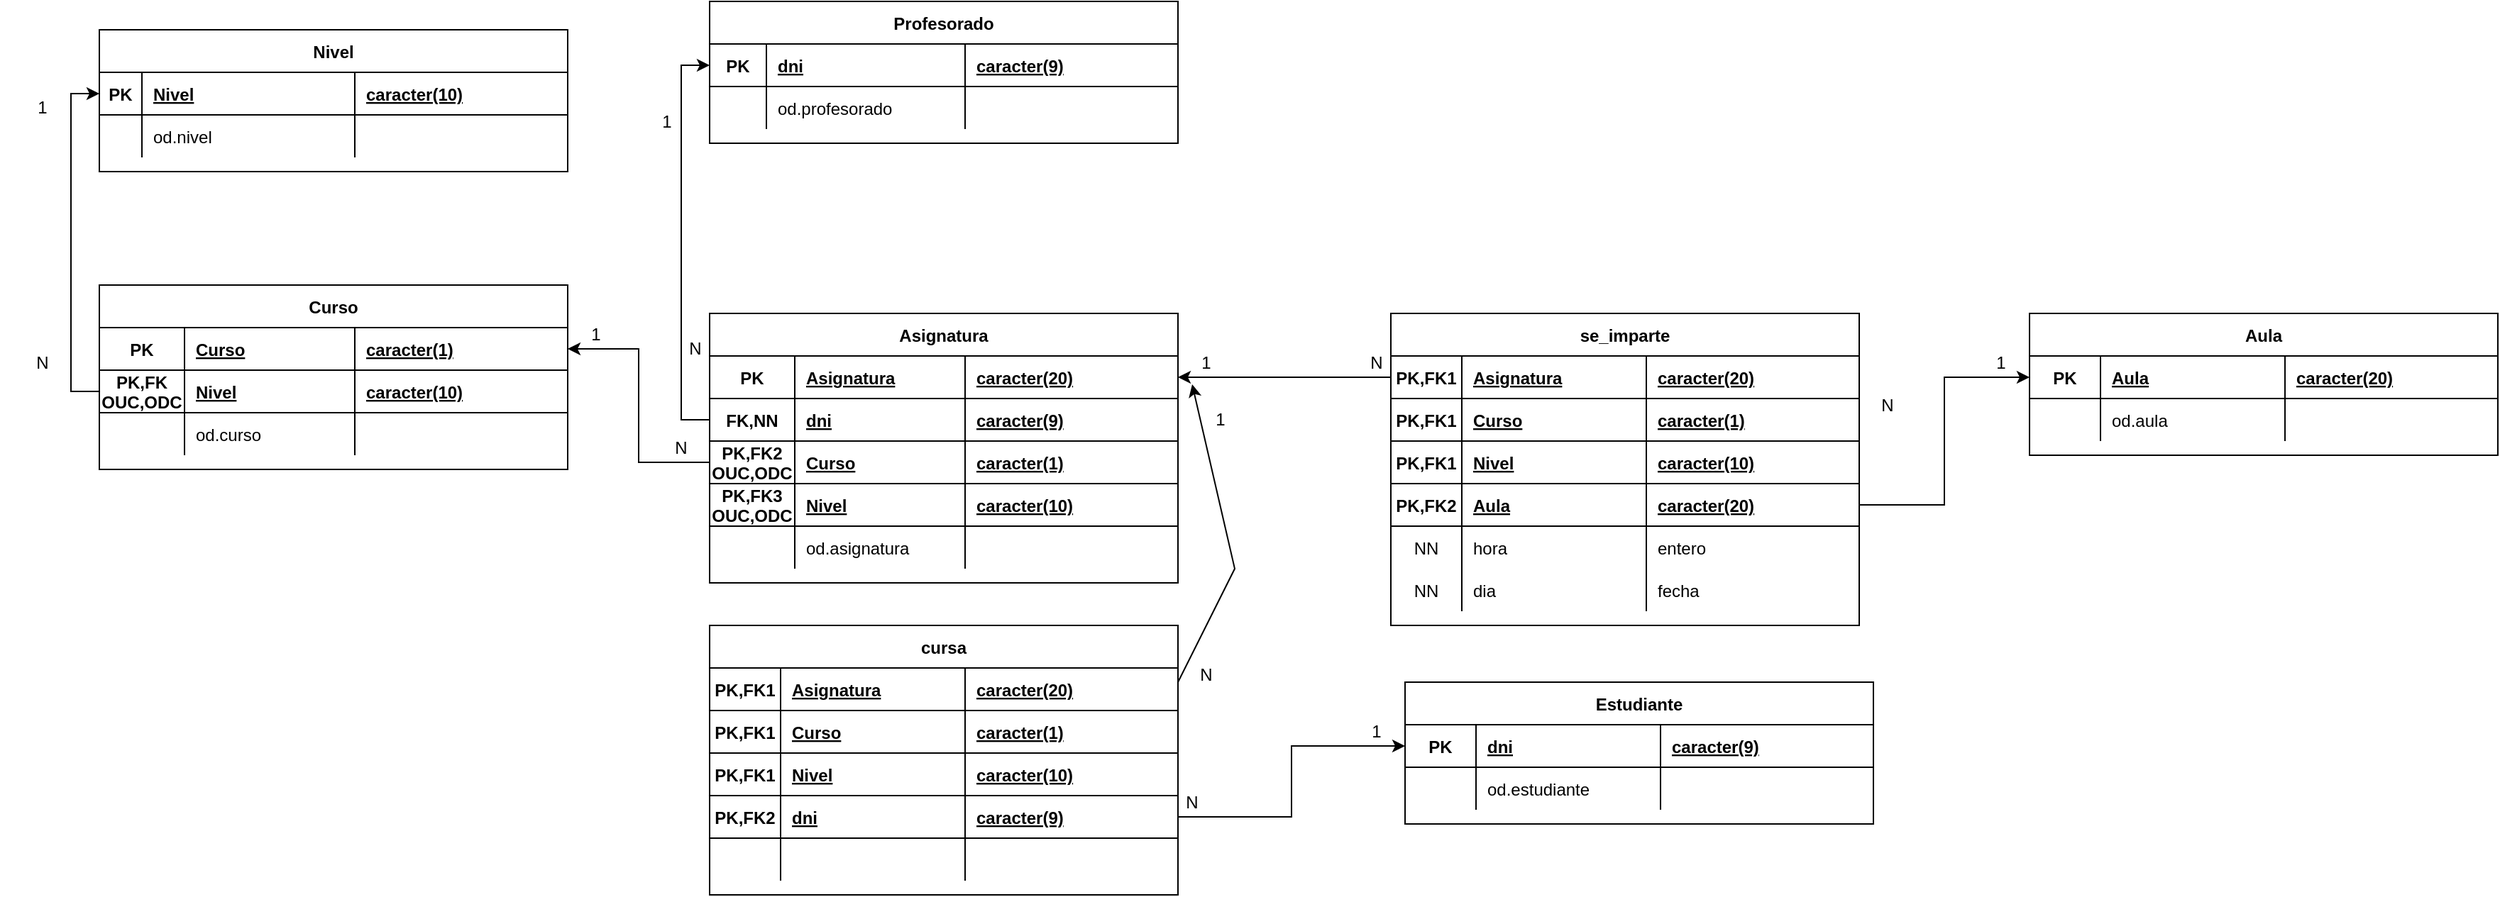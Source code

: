 <mxfile version="15.4.0" type="device"><diagram id="MmrPrkaS1bL-1Wq7Mvig" name="Página-1"><mxGraphModel dx="1008" dy="482" grid="1" gridSize="10" guides="1" tooltips="1" connect="1" arrows="1" fold="1" page="1" pageScale="1" pageWidth="2336" pageHeight="1654" math="0" shadow="0"><root><mxCell id="0"/><mxCell id="1" parent="0"/><mxCell id="X9KMOjrBULToIYRwltgV-1" value="Curso" style="shape=table;startSize=30;container=1;collapsible=1;childLayout=tableLayout;fixedRows=1;rowLines=0;fontStyle=1;align=center;resizeLast=1;" parent="1" vertex="1"><mxGeometry x="220" y="240" width="330" height="130" as="geometry"/></mxCell><mxCell id="X9KMOjrBULToIYRwltgV-2" value="" style="shape=partialRectangle;collapsible=0;dropTarget=0;pointerEvents=0;fillColor=none;top=0;left=0;bottom=1;right=0;points=[[0,0.5],[1,0.5]];portConstraint=eastwest;" parent="X9KMOjrBULToIYRwltgV-1" vertex="1"><mxGeometry y="30" width="330" height="30" as="geometry"/></mxCell><mxCell id="X9KMOjrBULToIYRwltgV-3" value="PK" style="shape=partialRectangle;connectable=0;fillColor=none;top=0;left=0;bottom=0;right=0;fontStyle=1;overflow=hidden;" parent="X9KMOjrBULToIYRwltgV-2" vertex="1"><mxGeometry width="60" height="30" as="geometry"><mxRectangle width="60" height="30" as="alternateBounds"/></mxGeometry></mxCell><mxCell id="X9KMOjrBULToIYRwltgV-4" value="Curso" style="shape=partialRectangle;connectable=0;fillColor=none;top=0;left=0;bottom=0;right=0;align=left;spacingLeft=6;fontStyle=5;overflow=hidden;" parent="X9KMOjrBULToIYRwltgV-2" vertex="1"><mxGeometry x="60" width="120" height="30" as="geometry"><mxRectangle width="120" height="30" as="alternateBounds"/></mxGeometry></mxCell><mxCell id="X9KMOjrBULToIYRwltgV-14" value="caracter(1)" style="shape=partialRectangle;connectable=0;fillColor=none;top=0;left=0;bottom=0;right=0;align=left;spacingLeft=6;fontStyle=5;overflow=hidden;" parent="X9KMOjrBULToIYRwltgV-2" vertex="1"><mxGeometry x="180" width="150" height="30" as="geometry"><mxRectangle width="150" height="30" as="alternateBounds"/></mxGeometry></mxCell><mxCell id="X9KMOjrBULToIYRwltgV-35" value="" style="shape=partialRectangle;collapsible=0;dropTarget=0;pointerEvents=0;fillColor=none;top=0;left=0;bottom=1;right=0;points=[[0,0.5],[1,0.5]];portConstraint=eastwest;" parent="X9KMOjrBULToIYRwltgV-1" vertex="1"><mxGeometry y="60" width="330" height="30" as="geometry"/></mxCell><mxCell id="X9KMOjrBULToIYRwltgV-36" value="PK,FK&#10;OUC,ODC" style="shape=partialRectangle;connectable=0;fillColor=none;top=0;left=0;bottom=0;right=0;fontStyle=1;overflow=hidden;" parent="X9KMOjrBULToIYRwltgV-35" vertex="1"><mxGeometry width="60" height="30" as="geometry"><mxRectangle width="60" height="30" as="alternateBounds"/></mxGeometry></mxCell><mxCell id="X9KMOjrBULToIYRwltgV-37" value="Nivel" style="shape=partialRectangle;connectable=0;fillColor=none;top=0;left=0;bottom=0;right=0;align=left;spacingLeft=6;fontStyle=5;overflow=hidden;" parent="X9KMOjrBULToIYRwltgV-35" vertex="1"><mxGeometry x="60" width="120" height="30" as="geometry"><mxRectangle width="120" height="30" as="alternateBounds"/></mxGeometry></mxCell><mxCell id="X9KMOjrBULToIYRwltgV-38" value="caracter(10)" style="shape=partialRectangle;connectable=0;fillColor=none;top=0;left=0;bottom=0;right=0;align=left;spacingLeft=6;fontStyle=5;overflow=hidden;" parent="X9KMOjrBULToIYRwltgV-35" vertex="1"><mxGeometry x="180" width="150" height="30" as="geometry"><mxRectangle width="150" height="30" as="alternateBounds"/></mxGeometry></mxCell><mxCell id="X9KMOjrBULToIYRwltgV-5" value="" style="shape=partialRectangle;collapsible=0;dropTarget=0;pointerEvents=0;fillColor=none;top=0;left=0;bottom=0;right=0;points=[[0,0.5],[1,0.5]];portConstraint=eastwest;" parent="X9KMOjrBULToIYRwltgV-1" vertex="1"><mxGeometry y="90" width="330" height="30" as="geometry"/></mxCell><mxCell id="X9KMOjrBULToIYRwltgV-6" value="" style="shape=partialRectangle;connectable=0;fillColor=none;top=0;left=0;bottom=0;right=0;editable=1;overflow=hidden;" parent="X9KMOjrBULToIYRwltgV-5" vertex="1"><mxGeometry width="60" height="30" as="geometry"><mxRectangle width="60" height="30" as="alternateBounds"/></mxGeometry></mxCell><mxCell id="X9KMOjrBULToIYRwltgV-7" value="od.curso" style="shape=partialRectangle;connectable=0;fillColor=none;top=0;left=0;bottom=0;right=0;align=left;spacingLeft=6;overflow=hidden;" parent="X9KMOjrBULToIYRwltgV-5" vertex="1"><mxGeometry x="60" width="120" height="30" as="geometry"><mxRectangle width="120" height="30" as="alternateBounds"/></mxGeometry></mxCell><mxCell id="X9KMOjrBULToIYRwltgV-15" style="shape=partialRectangle;connectable=0;fillColor=none;top=0;left=0;bottom=0;right=0;align=left;spacingLeft=6;overflow=hidden;" parent="X9KMOjrBULToIYRwltgV-5" vertex="1"><mxGeometry x="180" width="150" height="30" as="geometry"><mxRectangle width="150" height="30" as="alternateBounds"/></mxGeometry></mxCell><mxCell id="X9KMOjrBULToIYRwltgV-18" value="Nivel" style="shape=table;startSize=30;container=1;collapsible=1;childLayout=tableLayout;fixedRows=1;rowLines=0;fontStyle=1;align=center;resizeLast=1;" parent="1" vertex="1"><mxGeometry x="220" y="60" width="330" height="100" as="geometry"/></mxCell><mxCell id="X9KMOjrBULToIYRwltgV-19" value="" style="shape=partialRectangle;collapsible=0;dropTarget=0;pointerEvents=0;fillColor=none;top=0;left=0;bottom=1;right=0;points=[[0,0.5],[1,0.5]];portConstraint=eastwest;" parent="X9KMOjrBULToIYRwltgV-18" vertex="1"><mxGeometry y="30" width="330" height="30" as="geometry"/></mxCell><mxCell id="X9KMOjrBULToIYRwltgV-20" value="PK" style="shape=partialRectangle;connectable=0;fillColor=none;top=0;left=0;bottom=0;right=0;fontStyle=1;overflow=hidden;" parent="X9KMOjrBULToIYRwltgV-19" vertex="1"><mxGeometry width="30" height="30" as="geometry"><mxRectangle width="30" height="30" as="alternateBounds"/></mxGeometry></mxCell><mxCell id="X9KMOjrBULToIYRwltgV-21" value="Nivel" style="shape=partialRectangle;connectable=0;fillColor=none;top=0;left=0;bottom=0;right=0;align=left;spacingLeft=6;fontStyle=5;overflow=hidden;" parent="X9KMOjrBULToIYRwltgV-19" vertex="1"><mxGeometry x="30" width="150" height="30" as="geometry"><mxRectangle width="150" height="30" as="alternateBounds"/></mxGeometry></mxCell><mxCell id="X9KMOjrBULToIYRwltgV-22" value="caracter(10)" style="shape=partialRectangle;connectable=0;fillColor=none;top=0;left=0;bottom=0;right=0;align=left;spacingLeft=6;fontStyle=5;overflow=hidden;" parent="X9KMOjrBULToIYRwltgV-19" vertex="1"><mxGeometry x="180" width="150" height="30" as="geometry"><mxRectangle width="150" height="30" as="alternateBounds"/></mxGeometry></mxCell><mxCell id="X9KMOjrBULToIYRwltgV-23" value="" style="shape=partialRectangle;collapsible=0;dropTarget=0;pointerEvents=0;fillColor=none;top=0;left=0;bottom=0;right=0;points=[[0,0.5],[1,0.5]];portConstraint=eastwest;" parent="X9KMOjrBULToIYRwltgV-18" vertex="1"><mxGeometry y="60" width="330" height="30" as="geometry"/></mxCell><mxCell id="X9KMOjrBULToIYRwltgV-24" value="" style="shape=partialRectangle;connectable=0;fillColor=none;top=0;left=0;bottom=0;right=0;editable=1;overflow=hidden;" parent="X9KMOjrBULToIYRwltgV-23" vertex="1"><mxGeometry width="30" height="30" as="geometry"><mxRectangle width="30" height="30" as="alternateBounds"/></mxGeometry></mxCell><mxCell id="X9KMOjrBULToIYRwltgV-25" value="od.nivel" style="shape=partialRectangle;connectable=0;fillColor=none;top=0;left=0;bottom=0;right=0;align=left;spacingLeft=6;overflow=hidden;" parent="X9KMOjrBULToIYRwltgV-23" vertex="1"><mxGeometry x="30" width="150" height="30" as="geometry"><mxRectangle width="150" height="30" as="alternateBounds"/></mxGeometry></mxCell><mxCell id="X9KMOjrBULToIYRwltgV-26" style="shape=partialRectangle;connectable=0;fillColor=none;top=0;left=0;bottom=0;right=0;align=left;spacingLeft=6;overflow=hidden;" parent="X9KMOjrBULToIYRwltgV-23" vertex="1"><mxGeometry x="180" width="150" height="30" as="geometry"><mxRectangle width="150" height="30" as="alternateBounds"/></mxGeometry></mxCell><mxCell id="X9KMOjrBULToIYRwltgV-39" style="edgeStyle=orthogonalEdgeStyle;rounded=0;orthogonalLoop=1;jettySize=auto;html=1;exitX=0;exitY=0.5;exitDx=0;exitDy=0;entryX=0;entryY=0.5;entryDx=0;entryDy=0;" parent="1" source="X9KMOjrBULToIYRwltgV-35" target="X9KMOjrBULToIYRwltgV-19" edge="1"><mxGeometry relative="1" as="geometry"/></mxCell><mxCell id="X9KMOjrBULToIYRwltgV-40" value="Asignatura" style="shape=table;startSize=30;container=1;collapsible=1;childLayout=tableLayout;fixedRows=1;rowLines=0;fontStyle=1;align=center;resizeLast=1;" parent="1" vertex="1"><mxGeometry x="650" y="260" width="330" height="190" as="geometry"/></mxCell><mxCell id="X9KMOjrBULToIYRwltgV-53" value="" style="shape=partialRectangle;collapsible=0;dropTarget=0;pointerEvents=0;fillColor=none;top=0;left=0;bottom=1;right=0;points=[[0,0.5],[1,0.5]];portConstraint=eastwest;" parent="X9KMOjrBULToIYRwltgV-40" vertex="1"><mxGeometry y="30" width="330" height="30" as="geometry"/></mxCell><mxCell id="X9KMOjrBULToIYRwltgV-54" value="PK" style="shape=partialRectangle;connectable=0;fillColor=none;top=0;left=0;bottom=0;right=0;fontStyle=1;overflow=hidden;" parent="X9KMOjrBULToIYRwltgV-53" vertex="1"><mxGeometry width="60" height="30" as="geometry"><mxRectangle width="60" height="30" as="alternateBounds"/></mxGeometry></mxCell><mxCell id="X9KMOjrBULToIYRwltgV-55" value="Asignatura" style="shape=partialRectangle;connectable=0;fillColor=none;top=0;left=0;bottom=0;right=0;align=left;spacingLeft=6;fontStyle=5;overflow=hidden;" parent="X9KMOjrBULToIYRwltgV-53" vertex="1"><mxGeometry x="60" width="120" height="30" as="geometry"><mxRectangle width="120" height="30" as="alternateBounds"/></mxGeometry></mxCell><mxCell id="X9KMOjrBULToIYRwltgV-56" value="caracter(20)" style="shape=partialRectangle;connectable=0;fillColor=none;top=0;left=0;bottom=0;right=0;align=left;spacingLeft=6;fontStyle=5;overflow=hidden;" parent="X9KMOjrBULToIYRwltgV-53" vertex="1"><mxGeometry x="180" width="150" height="30" as="geometry"><mxRectangle width="150" height="30" as="alternateBounds"/></mxGeometry></mxCell><mxCell id="LCF_UonSDUp4SbWO6li1-1" value="" style="shape=partialRectangle;collapsible=0;dropTarget=0;pointerEvents=0;fillColor=none;top=0;left=0;bottom=1;right=0;points=[[0,0.5],[1,0.5]];portConstraint=eastwest;" parent="X9KMOjrBULToIYRwltgV-40" vertex="1"><mxGeometry y="60" width="330" height="30" as="geometry"/></mxCell><mxCell id="LCF_UonSDUp4SbWO6li1-2" value="FK,NN" style="shape=partialRectangle;connectable=0;fillColor=none;top=0;left=0;bottom=0;right=0;fontStyle=1;overflow=hidden;" parent="LCF_UonSDUp4SbWO6li1-1" vertex="1"><mxGeometry width="60" height="30" as="geometry"><mxRectangle width="60" height="30" as="alternateBounds"/></mxGeometry></mxCell><mxCell id="LCF_UonSDUp4SbWO6li1-3" value="dni" style="shape=partialRectangle;connectable=0;fillColor=none;top=0;left=0;bottom=0;right=0;align=left;spacingLeft=6;fontStyle=5;overflow=hidden;" parent="LCF_UonSDUp4SbWO6li1-1" vertex="1"><mxGeometry x="60" width="120" height="30" as="geometry"><mxRectangle width="120" height="30" as="alternateBounds"/></mxGeometry></mxCell><mxCell id="LCF_UonSDUp4SbWO6li1-4" value="caracter(9)" style="shape=partialRectangle;connectable=0;fillColor=none;top=0;left=0;bottom=0;right=0;align=left;spacingLeft=6;fontStyle=5;overflow=hidden;" parent="LCF_UonSDUp4SbWO6li1-1" vertex="1"><mxGeometry x="180" width="150" height="30" as="geometry"><mxRectangle width="150" height="30" as="alternateBounds"/></mxGeometry></mxCell><mxCell id="X9KMOjrBULToIYRwltgV-41" value="" style="shape=partialRectangle;collapsible=0;dropTarget=0;pointerEvents=0;fillColor=none;top=0;left=0;bottom=1;right=0;points=[[0,0.5],[1,0.5]];portConstraint=eastwest;" parent="X9KMOjrBULToIYRwltgV-40" vertex="1"><mxGeometry y="90" width="330" height="30" as="geometry"/></mxCell><mxCell id="X9KMOjrBULToIYRwltgV-42" value="PK,FK2&#10;OUC,ODC" style="shape=partialRectangle;connectable=0;fillColor=none;top=0;left=0;bottom=0;right=0;fontStyle=1;overflow=hidden;" parent="X9KMOjrBULToIYRwltgV-41" vertex="1"><mxGeometry width="60" height="30" as="geometry"><mxRectangle width="60" height="30" as="alternateBounds"/></mxGeometry></mxCell><mxCell id="X9KMOjrBULToIYRwltgV-43" value="Curso" style="shape=partialRectangle;connectable=0;fillColor=none;top=0;left=0;bottom=0;right=0;align=left;spacingLeft=6;fontStyle=5;overflow=hidden;" parent="X9KMOjrBULToIYRwltgV-41" vertex="1"><mxGeometry x="60" width="120" height="30" as="geometry"><mxRectangle width="120" height="30" as="alternateBounds"/></mxGeometry></mxCell><mxCell id="X9KMOjrBULToIYRwltgV-44" value="caracter(1)" style="shape=partialRectangle;connectable=0;fillColor=none;top=0;left=0;bottom=0;right=0;align=left;spacingLeft=6;fontStyle=5;overflow=hidden;" parent="X9KMOjrBULToIYRwltgV-41" vertex="1"><mxGeometry x="180" width="150" height="30" as="geometry"><mxRectangle width="150" height="30" as="alternateBounds"/></mxGeometry></mxCell><mxCell id="X9KMOjrBULToIYRwltgV-45" value="" style="shape=partialRectangle;collapsible=0;dropTarget=0;pointerEvents=0;fillColor=none;top=0;left=0;bottom=1;right=0;points=[[0,0.5],[1,0.5]];portConstraint=eastwest;" parent="X9KMOjrBULToIYRwltgV-40" vertex="1"><mxGeometry y="120" width="330" height="30" as="geometry"/></mxCell><mxCell id="X9KMOjrBULToIYRwltgV-46" value="PK,FK3&#10;OUC,ODC" style="shape=partialRectangle;connectable=0;fillColor=none;top=0;left=0;bottom=0;right=0;fontStyle=1;overflow=hidden;" parent="X9KMOjrBULToIYRwltgV-45" vertex="1"><mxGeometry width="60" height="30" as="geometry"><mxRectangle width="60" height="30" as="alternateBounds"/></mxGeometry></mxCell><mxCell id="X9KMOjrBULToIYRwltgV-47" value="Nivel" style="shape=partialRectangle;connectable=0;fillColor=none;top=0;left=0;bottom=0;right=0;align=left;spacingLeft=6;fontStyle=5;overflow=hidden;" parent="X9KMOjrBULToIYRwltgV-45" vertex="1"><mxGeometry x="60" width="120" height="30" as="geometry"><mxRectangle width="120" height="30" as="alternateBounds"/></mxGeometry></mxCell><mxCell id="X9KMOjrBULToIYRwltgV-48" value="caracter(10)" style="shape=partialRectangle;connectable=0;fillColor=none;top=0;left=0;bottom=0;right=0;align=left;spacingLeft=6;fontStyle=5;overflow=hidden;" parent="X9KMOjrBULToIYRwltgV-45" vertex="1"><mxGeometry x="180" width="150" height="30" as="geometry"><mxRectangle width="150" height="30" as="alternateBounds"/></mxGeometry></mxCell><mxCell id="X9KMOjrBULToIYRwltgV-49" value="" style="shape=partialRectangle;collapsible=0;dropTarget=0;pointerEvents=0;fillColor=none;top=0;left=0;bottom=0;right=0;points=[[0,0.5],[1,0.5]];portConstraint=eastwest;" parent="X9KMOjrBULToIYRwltgV-40" vertex="1"><mxGeometry y="150" width="330" height="30" as="geometry"/></mxCell><mxCell id="X9KMOjrBULToIYRwltgV-50" value="" style="shape=partialRectangle;connectable=0;fillColor=none;top=0;left=0;bottom=0;right=0;editable=1;overflow=hidden;" parent="X9KMOjrBULToIYRwltgV-49" vertex="1"><mxGeometry width="60" height="30" as="geometry"><mxRectangle width="60" height="30" as="alternateBounds"/></mxGeometry></mxCell><mxCell id="X9KMOjrBULToIYRwltgV-51" value="od.asignatura" style="shape=partialRectangle;connectable=0;fillColor=none;top=0;left=0;bottom=0;right=0;align=left;spacingLeft=6;overflow=hidden;" parent="X9KMOjrBULToIYRwltgV-49" vertex="1"><mxGeometry x="60" width="120" height="30" as="geometry"><mxRectangle width="120" height="30" as="alternateBounds"/></mxGeometry></mxCell><mxCell id="X9KMOjrBULToIYRwltgV-52" style="shape=partialRectangle;connectable=0;fillColor=none;top=0;left=0;bottom=0;right=0;align=left;spacingLeft=6;overflow=hidden;" parent="X9KMOjrBULToIYRwltgV-49" vertex="1"><mxGeometry x="180" width="150" height="30" as="geometry"><mxRectangle width="150" height="30" as="alternateBounds"/></mxGeometry></mxCell><mxCell id="X9KMOjrBULToIYRwltgV-59" value="Profesorado" style="shape=table;startSize=30;container=1;collapsible=1;childLayout=tableLayout;fixedRows=1;rowLines=0;fontStyle=1;align=center;resizeLast=1;" parent="1" vertex="1"><mxGeometry x="650" y="40" width="330" height="100" as="geometry"/></mxCell><mxCell id="X9KMOjrBULToIYRwltgV-60" value="" style="shape=partialRectangle;collapsible=0;dropTarget=0;pointerEvents=0;fillColor=none;top=0;left=0;bottom=1;right=0;points=[[0,0.5],[1,0.5]];portConstraint=eastwest;" parent="X9KMOjrBULToIYRwltgV-59" vertex="1"><mxGeometry y="30" width="330" height="30" as="geometry"/></mxCell><mxCell id="X9KMOjrBULToIYRwltgV-61" value="PK" style="shape=partialRectangle;connectable=0;fillColor=none;top=0;left=0;bottom=0;right=0;fontStyle=1;overflow=hidden;" parent="X9KMOjrBULToIYRwltgV-60" vertex="1"><mxGeometry width="40" height="30" as="geometry"><mxRectangle width="40" height="30" as="alternateBounds"/></mxGeometry></mxCell><mxCell id="X9KMOjrBULToIYRwltgV-62" value="dni" style="shape=partialRectangle;connectable=0;fillColor=none;top=0;left=0;bottom=0;right=0;align=left;spacingLeft=6;fontStyle=5;overflow=hidden;" parent="X9KMOjrBULToIYRwltgV-60" vertex="1"><mxGeometry x="40" width="140" height="30" as="geometry"><mxRectangle width="140" height="30" as="alternateBounds"/></mxGeometry></mxCell><mxCell id="X9KMOjrBULToIYRwltgV-63" value="caracter(9)" style="shape=partialRectangle;connectable=0;fillColor=none;top=0;left=0;bottom=0;right=0;align=left;spacingLeft=6;fontStyle=5;overflow=hidden;" parent="X9KMOjrBULToIYRwltgV-60" vertex="1"><mxGeometry x="180" width="150" height="30" as="geometry"><mxRectangle width="150" height="30" as="alternateBounds"/></mxGeometry></mxCell><mxCell id="X9KMOjrBULToIYRwltgV-64" value="" style="shape=partialRectangle;collapsible=0;dropTarget=0;pointerEvents=0;fillColor=none;top=0;left=0;bottom=0;right=0;points=[[0,0.5],[1,0.5]];portConstraint=eastwest;" parent="X9KMOjrBULToIYRwltgV-59" vertex="1"><mxGeometry y="60" width="330" height="30" as="geometry"/></mxCell><mxCell id="X9KMOjrBULToIYRwltgV-65" value="" style="shape=partialRectangle;connectable=0;fillColor=none;top=0;left=0;bottom=0;right=0;editable=1;overflow=hidden;" parent="X9KMOjrBULToIYRwltgV-64" vertex="1"><mxGeometry width="40" height="30" as="geometry"><mxRectangle width="40" height="30" as="alternateBounds"/></mxGeometry></mxCell><mxCell id="X9KMOjrBULToIYRwltgV-66" value="od.profesorado" style="shape=partialRectangle;connectable=0;fillColor=none;top=0;left=0;bottom=0;right=0;align=left;spacingLeft=6;overflow=hidden;" parent="X9KMOjrBULToIYRwltgV-64" vertex="1"><mxGeometry x="40" width="140" height="30" as="geometry"><mxRectangle width="140" height="30" as="alternateBounds"/></mxGeometry></mxCell><mxCell id="X9KMOjrBULToIYRwltgV-67" style="shape=partialRectangle;connectable=0;fillColor=none;top=0;left=0;bottom=0;right=0;align=left;spacingLeft=6;overflow=hidden;" parent="X9KMOjrBULToIYRwltgV-64" vertex="1"><mxGeometry x="180" width="150" height="30" as="geometry"><mxRectangle width="150" height="30" as="alternateBounds"/></mxGeometry></mxCell><mxCell id="X9KMOjrBULToIYRwltgV-72" style="edgeStyle=orthogonalEdgeStyle;rounded=0;orthogonalLoop=1;jettySize=auto;html=1;exitX=0;exitY=0.5;exitDx=0;exitDy=0;entryX=1;entryY=0.5;entryDx=0;entryDy=0;" parent="1" source="X9KMOjrBULToIYRwltgV-41" target="X9KMOjrBULToIYRwltgV-2" edge="1"><mxGeometry relative="1" as="geometry"/></mxCell><mxCell id="X9KMOjrBULToIYRwltgV-74" value="se_imparte" style="shape=table;startSize=30;container=1;collapsible=1;childLayout=tableLayout;fixedRows=1;rowLines=0;fontStyle=1;align=center;resizeLast=1;" parent="1" vertex="1"><mxGeometry x="1130" y="260" width="330" height="220" as="geometry"/></mxCell><mxCell id="X9KMOjrBULToIYRwltgV-75" value="" style="shape=partialRectangle;collapsible=0;dropTarget=0;pointerEvents=0;fillColor=none;top=0;left=0;bottom=1;right=0;points=[[0,0.5],[1,0.5]];portConstraint=eastwest;" parent="X9KMOjrBULToIYRwltgV-74" vertex="1"><mxGeometry y="30" width="330" height="30" as="geometry"/></mxCell><mxCell id="X9KMOjrBULToIYRwltgV-76" value="PK,FK1" style="shape=partialRectangle;connectable=0;fillColor=none;top=0;left=0;bottom=0;right=0;fontStyle=1;overflow=hidden;" parent="X9KMOjrBULToIYRwltgV-75" vertex="1"><mxGeometry width="50" height="30" as="geometry"><mxRectangle width="50" height="30" as="alternateBounds"/></mxGeometry></mxCell><mxCell id="X9KMOjrBULToIYRwltgV-77" value="Asignatura" style="shape=partialRectangle;connectable=0;fillColor=none;top=0;left=0;bottom=0;right=0;align=left;spacingLeft=6;fontStyle=5;overflow=hidden;" parent="X9KMOjrBULToIYRwltgV-75" vertex="1"><mxGeometry x="50" width="130" height="30" as="geometry"><mxRectangle width="130" height="30" as="alternateBounds"/></mxGeometry></mxCell><mxCell id="X9KMOjrBULToIYRwltgV-78" value="caracter(20)" style="shape=partialRectangle;connectable=0;fillColor=none;top=0;left=0;bottom=0;right=0;align=left;spacingLeft=6;fontStyle=5;overflow=hidden;" parent="X9KMOjrBULToIYRwltgV-75" vertex="1"><mxGeometry x="180" width="150" height="30" as="geometry"><mxRectangle width="150" height="30" as="alternateBounds"/></mxGeometry></mxCell><mxCell id="hQFmLMiyBnp3Zz2Lew8C-6" value="" style="shape=partialRectangle;collapsible=0;dropTarget=0;pointerEvents=0;fillColor=none;top=0;left=0;bottom=1;right=0;points=[[0,0.5],[1,0.5]];portConstraint=eastwest;" parent="X9KMOjrBULToIYRwltgV-74" vertex="1"><mxGeometry y="60" width="330" height="30" as="geometry"/></mxCell><mxCell id="hQFmLMiyBnp3Zz2Lew8C-7" value="PK,FK1" style="shape=partialRectangle;connectable=0;fillColor=none;top=0;left=0;bottom=0;right=0;fontStyle=1;overflow=hidden;" parent="hQFmLMiyBnp3Zz2Lew8C-6" vertex="1"><mxGeometry width="50" height="30" as="geometry"><mxRectangle width="50" height="30" as="alternateBounds"/></mxGeometry></mxCell><mxCell id="hQFmLMiyBnp3Zz2Lew8C-8" value="Curso" style="shape=partialRectangle;connectable=0;fillColor=none;top=0;left=0;bottom=0;right=0;align=left;spacingLeft=6;fontStyle=5;overflow=hidden;" parent="hQFmLMiyBnp3Zz2Lew8C-6" vertex="1"><mxGeometry x="50" width="130" height="30" as="geometry"><mxRectangle width="130" height="30" as="alternateBounds"/></mxGeometry></mxCell><mxCell id="hQFmLMiyBnp3Zz2Lew8C-9" value="caracter(1)" style="shape=partialRectangle;connectable=0;fillColor=none;top=0;left=0;bottom=0;right=0;align=left;spacingLeft=6;fontStyle=5;overflow=hidden;" parent="hQFmLMiyBnp3Zz2Lew8C-6" vertex="1"><mxGeometry x="180" width="150" height="30" as="geometry"><mxRectangle width="150" height="30" as="alternateBounds"/></mxGeometry></mxCell><mxCell id="hQFmLMiyBnp3Zz2Lew8C-10" value="" style="shape=partialRectangle;collapsible=0;dropTarget=0;pointerEvents=0;fillColor=none;top=0;left=0;bottom=1;right=0;points=[[0,0.5],[1,0.5]];portConstraint=eastwest;" parent="X9KMOjrBULToIYRwltgV-74" vertex="1"><mxGeometry y="90" width="330" height="30" as="geometry"/></mxCell><mxCell id="hQFmLMiyBnp3Zz2Lew8C-11" value="PK,FK1" style="shape=partialRectangle;connectable=0;fillColor=none;top=0;left=0;bottom=0;right=0;fontStyle=1;overflow=hidden;" parent="hQFmLMiyBnp3Zz2Lew8C-10" vertex="1"><mxGeometry width="50" height="30" as="geometry"><mxRectangle width="50" height="30" as="alternateBounds"/></mxGeometry></mxCell><mxCell id="hQFmLMiyBnp3Zz2Lew8C-12" value="Nivel" style="shape=partialRectangle;connectable=0;fillColor=none;top=0;left=0;bottom=0;right=0;align=left;spacingLeft=6;fontStyle=5;overflow=hidden;" parent="hQFmLMiyBnp3Zz2Lew8C-10" vertex="1"><mxGeometry x="50" width="130" height="30" as="geometry"><mxRectangle width="130" height="30" as="alternateBounds"/></mxGeometry></mxCell><mxCell id="hQFmLMiyBnp3Zz2Lew8C-13" value="caracter(10)" style="shape=partialRectangle;connectable=0;fillColor=none;top=0;left=0;bottom=0;right=0;align=left;spacingLeft=6;fontStyle=5;overflow=hidden;" parent="hQFmLMiyBnp3Zz2Lew8C-10" vertex="1"><mxGeometry x="180" width="150" height="30" as="geometry"><mxRectangle width="150" height="30" as="alternateBounds"/></mxGeometry></mxCell><mxCell id="X9KMOjrBULToIYRwltgV-79" value="" style="shape=partialRectangle;collapsible=0;dropTarget=0;pointerEvents=0;fillColor=none;top=0;left=0;bottom=1;right=0;points=[[0,0.5],[1,0.5]];portConstraint=eastwest;" parent="X9KMOjrBULToIYRwltgV-74" vertex="1"><mxGeometry y="120" width="330" height="30" as="geometry"/></mxCell><mxCell id="X9KMOjrBULToIYRwltgV-80" value="PK,FK2" style="shape=partialRectangle;connectable=0;fillColor=none;top=0;left=0;bottom=0;right=0;fontStyle=1;overflow=hidden;" parent="X9KMOjrBULToIYRwltgV-79" vertex="1"><mxGeometry width="50" height="30" as="geometry"><mxRectangle width="50" height="30" as="alternateBounds"/></mxGeometry></mxCell><mxCell id="X9KMOjrBULToIYRwltgV-81" value="Aula" style="shape=partialRectangle;connectable=0;fillColor=none;top=0;left=0;bottom=0;right=0;align=left;spacingLeft=6;fontStyle=5;overflow=hidden;" parent="X9KMOjrBULToIYRwltgV-79" vertex="1"><mxGeometry x="50" width="130" height="30" as="geometry"><mxRectangle width="130" height="30" as="alternateBounds"/></mxGeometry></mxCell><mxCell id="X9KMOjrBULToIYRwltgV-82" value="caracter(20)" style="shape=partialRectangle;connectable=0;fillColor=none;top=0;left=0;bottom=0;right=0;align=left;spacingLeft=6;fontStyle=5;overflow=hidden;" parent="X9KMOjrBULToIYRwltgV-79" vertex="1"><mxGeometry x="180" width="150" height="30" as="geometry"><mxRectangle width="150" height="30" as="alternateBounds"/></mxGeometry></mxCell><mxCell id="X9KMOjrBULToIYRwltgV-87" value="" style="shape=partialRectangle;collapsible=0;dropTarget=0;pointerEvents=0;fillColor=none;top=0;left=0;bottom=0;right=0;points=[[0,0.5],[1,0.5]];portConstraint=eastwest;" parent="X9KMOjrBULToIYRwltgV-74" vertex="1"><mxGeometry y="150" width="330" height="30" as="geometry"/></mxCell><mxCell id="X9KMOjrBULToIYRwltgV-88" value="NN" style="shape=partialRectangle;connectable=0;fillColor=none;top=0;left=0;bottom=0;right=0;editable=1;overflow=hidden;" parent="X9KMOjrBULToIYRwltgV-87" vertex="1"><mxGeometry width="50" height="30" as="geometry"><mxRectangle width="50" height="30" as="alternateBounds"/></mxGeometry></mxCell><mxCell id="X9KMOjrBULToIYRwltgV-89" value="hora" style="shape=partialRectangle;connectable=0;fillColor=none;top=0;left=0;bottom=0;right=0;align=left;spacingLeft=6;overflow=hidden;" parent="X9KMOjrBULToIYRwltgV-87" vertex="1"><mxGeometry x="50" width="130" height="30" as="geometry"><mxRectangle width="130" height="30" as="alternateBounds"/></mxGeometry></mxCell><mxCell id="X9KMOjrBULToIYRwltgV-90" value="entero" style="shape=partialRectangle;connectable=0;fillColor=none;top=0;left=0;bottom=0;right=0;align=left;spacingLeft=6;overflow=hidden;" parent="X9KMOjrBULToIYRwltgV-87" vertex="1"><mxGeometry x="180" width="150" height="30" as="geometry"><mxRectangle width="150" height="30" as="alternateBounds"/></mxGeometry></mxCell><mxCell id="X9KMOjrBULToIYRwltgV-92" style="shape=partialRectangle;collapsible=0;dropTarget=0;pointerEvents=0;fillColor=none;top=0;left=0;bottom=0;right=0;points=[[0,0.5],[1,0.5]];portConstraint=eastwest;" parent="X9KMOjrBULToIYRwltgV-74" vertex="1"><mxGeometry y="180" width="330" height="30" as="geometry"/></mxCell><mxCell id="X9KMOjrBULToIYRwltgV-93" value="NN" style="shape=partialRectangle;connectable=0;fillColor=none;top=0;left=0;bottom=0;right=0;editable=1;overflow=hidden;" parent="X9KMOjrBULToIYRwltgV-92" vertex="1"><mxGeometry width="50" height="30" as="geometry"><mxRectangle width="50" height="30" as="alternateBounds"/></mxGeometry></mxCell><mxCell id="X9KMOjrBULToIYRwltgV-94" value="dia" style="shape=partialRectangle;connectable=0;fillColor=none;top=0;left=0;bottom=0;right=0;align=left;spacingLeft=6;overflow=hidden;" parent="X9KMOjrBULToIYRwltgV-92" vertex="1"><mxGeometry x="50" width="130" height="30" as="geometry"><mxRectangle width="130" height="30" as="alternateBounds"/></mxGeometry></mxCell><mxCell id="X9KMOjrBULToIYRwltgV-95" value="fecha" style="shape=partialRectangle;connectable=0;fillColor=none;top=0;left=0;bottom=0;right=0;align=left;spacingLeft=6;overflow=hidden;" parent="X9KMOjrBULToIYRwltgV-92" vertex="1"><mxGeometry x="180" width="150" height="30" as="geometry"><mxRectangle width="150" height="30" as="alternateBounds"/></mxGeometry></mxCell><mxCell id="X9KMOjrBULToIYRwltgV-91" style="edgeStyle=orthogonalEdgeStyle;rounded=0;orthogonalLoop=1;jettySize=auto;html=1;exitX=0;exitY=0.5;exitDx=0;exitDy=0;entryX=1;entryY=0.5;entryDx=0;entryDy=0;" parent="1" source="X9KMOjrBULToIYRwltgV-75" target="X9KMOjrBULToIYRwltgV-53" edge="1"><mxGeometry relative="1" as="geometry"/></mxCell><mxCell id="X9KMOjrBULToIYRwltgV-96" value="Aula" style="shape=table;startSize=30;container=1;collapsible=1;childLayout=tableLayout;fixedRows=1;rowLines=0;fontStyle=1;align=center;resizeLast=1;" parent="1" vertex="1"><mxGeometry x="1580" y="260" width="330" height="100" as="geometry"/></mxCell><mxCell id="X9KMOjrBULToIYRwltgV-97" value="" style="shape=partialRectangle;collapsible=0;dropTarget=0;pointerEvents=0;fillColor=none;top=0;left=0;bottom=1;right=0;points=[[0,0.5],[1,0.5]];portConstraint=eastwest;" parent="X9KMOjrBULToIYRwltgV-96" vertex="1"><mxGeometry y="30" width="330" height="30" as="geometry"/></mxCell><mxCell id="X9KMOjrBULToIYRwltgV-98" value="PK" style="shape=partialRectangle;connectable=0;fillColor=none;top=0;left=0;bottom=0;right=0;fontStyle=1;overflow=hidden;" parent="X9KMOjrBULToIYRwltgV-97" vertex="1"><mxGeometry width="50" height="30" as="geometry"><mxRectangle width="50" height="30" as="alternateBounds"/></mxGeometry></mxCell><mxCell id="X9KMOjrBULToIYRwltgV-99" value="Aula" style="shape=partialRectangle;connectable=0;fillColor=none;top=0;left=0;bottom=0;right=0;align=left;spacingLeft=6;fontStyle=5;overflow=hidden;" parent="X9KMOjrBULToIYRwltgV-97" vertex="1"><mxGeometry x="50" width="130" height="30" as="geometry"><mxRectangle width="130" height="30" as="alternateBounds"/></mxGeometry></mxCell><mxCell id="X9KMOjrBULToIYRwltgV-100" value="caracter(20)" style="shape=partialRectangle;connectable=0;fillColor=none;top=0;left=0;bottom=0;right=0;align=left;spacingLeft=6;fontStyle=5;overflow=hidden;" parent="X9KMOjrBULToIYRwltgV-97" vertex="1"><mxGeometry x="180" width="150" height="30" as="geometry"><mxRectangle width="150" height="30" as="alternateBounds"/></mxGeometry></mxCell><mxCell id="X9KMOjrBULToIYRwltgV-109" value="" style="shape=partialRectangle;collapsible=0;dropTarget=0;pointerEvents=0;fillColor=none;top=0;left=0;bottom=0;right=0;points=[[0,0.5],[1,0.5]];portConstraint=eastwest;" parent="X9KMOjrBULToIYRwltgV-96" vertex="1"><mxGeometry y="60" width="330" height="30" as="geometry"/></mxCell><mxCell id="X9KMOjrBULToIYRwltgV-110" value="" style="shape=partialRectangle;connectable=0;fillColor=none;top=0;left=0;bottom=0;right=0;editable=1;overflow=hidden;" parent="X9KMOjrBULToIYRwltgV-109" vertex="1"><mxGeometry width="50" height="30" as="geometry"><mxRectangle width="50" height="30" as="alternateBounds"/></mxGeometry></mxCell><mxCell id="X9KMOjrBULToIYRwltgV-111" value="od.aula" style="shape=partialRectangle;connectable=0;fillColor=none;top=0;left=0;bottom=0;right=0;align=left;spacingLeft=6;overflow=hidden;" parent="X9KMOjrBULToIYRwltgV-109" vertex="1"><mxGeometry x="50" width="130" height="30" as="geometry"><mxRectangle width="130" height="30" as="alternateBounds"/></mxGeometry></mxCell><mxCell id="X9KMOjrBULToIYRwltgV-112" style="shape=partialRectangle;connectable=0;fillColor=none;top=0;left=0;bottom=0;right=0;align=left;spacingLeft=6;overflow=hidden;" parent="X9KMOjrBULToIYRwltgV-109" vertex="1"><mxGeometry x="180" width="150" height="30" as="geometry"><mxRectangle width="150" height="30" as="alternateBounds"/></mxGeometry></mxCell><mxCell id="X9KMOjrBULToIYRwltgV-113" style="edgeStyle=orthogonalEdgeStyle;rounded=0;orthogonalLoop=1;jettySize=auto;html=1;exitX=1;exitY=0.5;exitDx=0;exitDy=0;entryX=0;entryY=0.5;entryDx=0;entryDy=0;" parent="1" source="X9KMOjrBULToIYRwltgV-79" target="X9KMOjrBULToIYRwltgV-97" edge="1"><mxGeometry relative="1" as="geometry"/></mxCell><mxCell id="X9KMOjrBULToIYRwltgV-131" value="cursa" style="shape=table;startSize=30;container=1;collapsible=1;childLayout=tableLayout;fixedRows=1;rowLines=0;fontStyle=1;align=center;resizeLast=1;" parent="1" vertex="1"><mxGeometry x="650" y="480" width="330" height="190" as="geometry"/></mxCell><mxCell id="X9KMOjrBULToIYRwltgV-132" value="" style="shape=partialRectangle;collapsible=0;dropTarget=0;pointerEvents=0;fillColor=none;top=0;left=0;bottom=1;right=0;points=[[0,0.5],[1,0.5]];portConstraint=eastwest;" parent="X9KMOjrBULToIYRwltgV-131" vertex="1"><mxGeometry y="30" width="330" height="30" as="geometry"/></mxCell><mxCell id="X9KMOjrBULToIYRwltgV-133" value="PK,FK1" style="shape=partialRectangle;connectable=0;fillColor=none;top=0;left=0;bottom=0;right=0;fontStyle=1;overflow=hidden;" parent="X9KMOjrBULToIYRwltgV-132" vertex="1"><mxGeometry width="50" height="30" as="geometry"><mxRectangle width="50" height="30" as="alternateBounds"/></mxGeometry></mxCell><mxCell id="X9KMOjrBULToIYRwltgV-134" value="Asignatura" style="shape=partialRectangle;connectable=0;fillColor=none;top=0;left=0;bottom=0;right=0;align=left;spacingLeft=6;fontStyle=5;overflow=hidden;" parent="X9KMOjrBULToIYRwltgV-132" vertex="1"><mxGeometry x="50" width="130" height="30" as="geometry"><mxRectangle width="130" height="30" as="alternateBounds"/></mxGeometry></mxCell><mxCell id="X9KMOjrBULToIYRwltgV-135" value="caracter(20)" style="shape=partialRectangle;connectable=0;fillColor=none;top=0;left=0;bottom=0;right=0;align=left;spacingLeft=6;fontStyle=5;overflow=hidden;" parent="X9KMOjrBULToIYRwltgV-132" vertex="1"><mxGeometry x="180" width="150" height="30" as="geometry"><mxRectangle width="150" height="30" as="alternateBounds"/></mxGeometry></mxCell><mxCell id="X9KMOjrBULToIYRwltgV-136" value="" style="shape=partialRectangle;collapsible=0;dropTarget=0;pointerEvents=0;fillColor=none;top=0;left=0;bottom=1;right=0;points=[[0,0.5],[1,0.5]];portConstraint=eastwest;" parent="X9KMOjrBULToIYRwltgV-131" vertex="1"><mxGeometry y="60" width="330" height="30" as="geometry"/></mxCell><mxCell id="X9KMOjrBULToIYRwltgV-137" value="PK,FK1" style="shape=partialRectangle;connectable=0;fillColor=none;top=0;left=0;bottom=0;right=0;fontStyle=1;overflow=hidden;" parent="X9KMOjrBULToIYRwltgV-136" vertex="1"><mxGeometry width="50" height="30" as="geometry"><mxRectangle width="50" height="30" as="alternateBounds"/></mxGeometry></mxCell><mxCell id="X9KMOjrBULToIYRwltgV-138" value="Curso" style="shape=partialRectangle;connectable=0;fillColor=none;top=0;left=0;bottom=0;right=0;align=left;spacingLeft=6;fontStyle=5;overflow=hidden;" parent="X9KMOjrBULToIYRwltgV-136" vertex="1"><mxGeometry x="50" width="130" height="30" as="geometry"><mxRectangle width="130" height="30" as="alternateBounds"/></mxGeometry></mxCell><mxCell id="X9KMOjrBULToIYRwltgV-139" value="caracter(1)" style="shape=partialRectangle;connectable=0;fillColor=none;top=0;left=0;bottom=0;right=0;align=left;spacingLeft=6;fontStyle=5;overflow=hidden;" parent="X9KMOjrBULToIYRwltgV-136" vertex="1"><mxGeometry x="180" width="150" height="30" as="geometry"><mxRectangle width="150" height="30" as="alternateBounds"/></mxGeometry></mxCell><mxCell id="X9KMOjrBULToIYRwltgV-140" value="" style="shape=partialRectangle;collapsible=0;dropTarget=0;pointerEvents=0;fillColor=none;top=0;left=0;bottom=1;right=0;points=[[0,0.5],[1,0.5]];portConstraint=eastwest;" parent="X9KMOjrBULToIYRwltgV-131" vertex="1"><mxGeometry y="90" width="330" height="30" as="geometry"/></mxCell><mxCell id="X9KMOjrBULToIYRwltgV-141" value="PK,FK1" style="shape=partialRectangle;connectable=0;fillColor=none;top=0;left=0;bottom=0;right=0;fontStyle=1;overflow=hidden;" parent="X9KMOjrBULToIYRwltgV-140" vertex="1"><mxGeometry width="50" height="30" as="geometry"><mxRectangle width="50" height="30" as="alternateBounds"/></mxGeometry></mxCell><mxCell id="X9KMOjrBULToIYRwltgV-142" value="Nivel" style="shape=partialRectangle;connectable=0;fillColor=none;top=0;left=0;bottom=0;right=0;align=left;spacingLeft=6;fontStyle=5;overflow=hidden;" parent="X9KMOjrBULToIYRwltgV-140" vertex="1"><mxGeometry x="50" width="130" height="30" as="geometry"><mxRectangle width="130" height="30" as="alternateBounds"/></mxGeometry></mxCell><mxCell id="X9KMOjrBULToIYRwltgV-143" value="caracter(10)" style="shape=partialRectangle;connectable=0;fillColor=none;top=0;left=0;bottom=0;right=0;align=left;spacingLeft=6;fontStyle=5;overflow=hidden;" parent="X9KMOjrBULToIYRwltgV-140" vertex="1"><mxGeometry x="180" width="150" height="30" as="geometry"><mxRectangle width="150" height="30" as="alternateBounds"/></mxGeometry></mxCell><mxCell id="X9KMOjrBULToIYRwltgV-148" value="" style="shape=partialRectangle;collapsible=0;dropTarget=0;pointerEvents=0;fillColor=none;top=0;left=0;bottom=1;right=0;points=[[0,0.5],[1,0.5]];portConstraint=eastwest;" parent="X9KMOjrBULToIYRwltgV-131" vertex="1"><mxGeometry y="120" width="330" height="30" as="geometry"/></mxCell><mxCell id="X9KMOjrBULToIYRwltgV-149" value="PK,FK2" style="shape=partialRectangle;connectable=0;fillColor=none;top=0;left=0;bottom=0;right=0;fontStyle=1;overflow=hidden;" parent="X9KMOjrBULToIYRwltgV-148" vertex="1"><mxGeometry width="50" height="30" as="geometry"><mxRectangle width="50" height="30" as="alternateBounds"/></mxGeometry></mxCell><mxCell id="X9KMOjrBULToIYRwltgV-150" value="dni" style="shape=partialRectangle;connectable=0;fillColor=none;top=0;left=0;bottom=0;right=0;align=left;spacingLeft=6;fontStyle=5;overflow=hidden;" parent="X9KMOjrBULToIYRwltgV-148" vertex="1"><mxGeometry x="50" width="130" height="30" as="geometry"><mxRectangle width="130" height="30" as="alternateBounds"/></mxGeometry></mxCell><mxCell id="X9KMOjrBULToIYRwltgV-151" value="caracter(9)" style="shape=partialRectangle;connectable=0;fillColor=none;top=0;left=0;bottom=0;right=0;align=left;spacingLeft=6;fontStyle=5;overflow=hidden;" parent="X9KMOjrBULToIYRwltgV-148" vertex="1"><mxGeometry x="180" width="150" height="30" as="geometry"><mxRectangle width="150" height="30" as="alternateBounds"/></mxGeometry></mxCell><mxCell id="X9KMOjrBULToIYRwltgV-144" value="" style="shape=partialRectangle;collapsible=0;dropTarget=0;pointerEvents=0;fillColor=none;top=0;left=0;bottom=0;right=0;points=[[0,0.5],[1,0.5]];portConstraint=eastwest;" parent="X9KMOjrBULToIYRwltgV-131" vertex="1"><mxGeometry y="150" width="330" height="30" as="geometry"/></mxCell><mxCell id="X9KMOjrBULToIYRwltgV-145" value="" style="shape=partialRectangle;connectable=0;fillColor=none;top=0;left=0;bottom=0;right=0;editable=1;overflow=hidden;" parent="X9KMOjrBULToIYRwltgV-144" vertex="1"><mxGeometry width="50" height="30" as="geometry"><mxRectangle width="50" height="30" as="alternateBounds"/></mxGeometry></mxCell><mxCell id="X9KMOjrBULToIYRwltgV-146" value="" style="shape=partialRectangle;connectable=0;fillColor=none;top=0;left=0;bottom=0;right=0;align=left;spacingLeft=6;overflow=hidden;" parent="X9KMOjrBULToIYRwltgV-144" vertex="1"><mxGeometry x="50" width="130" height="30" as="geometry"><mxRectangle width="130" height="30" as="alternateBounds"/></mxGeometry></mxCell><mxCell id="X9KMOjrBULToIYRwltgV-147" style="shape=partialRectangle;connectable=0;fillColor=none;top=0;left=0;bottom=0;right=0;align=left;spacingLeft=6;overflow=hidden;" parent="X9KMOjrBULToIYRwltgV-144" vertex="1"><mxGeometry x="180" width="150" height="30" as="geometry"><mxRectangle width="150" height="30" as="alternateBounds"/></mxGeometry></mxCell><mxCell id="X9KMOjrBULToIYRwltgV-153" value="" style="endArrow=classic;html=1;rounded=0;" parent="1" edge="1"><mxGeometry width="50" height="50" relative="1" as="geometry"><mxPoint x="980" y="520" as="sourcePoint"/><mxPoint x="990" y="310" as="targetPoint"/><Array as="points"><mxPoint x="1020" y="440"/></Array></mxGeometry></mxCell><mxCell id="X9KMOjrBULToIYRwltgV-154" value="Estudiante" style="shape=table;startSize=30;container=1;collapsible=1;childLayout=tableLayout;fixedRows=1;rowLines=0;fontStyle=1;align=center;resizeLast=1;" parent="1" vertex="1"><mxGeometry x="1140" y="520" width="330" height="100" as="geometry"/></mxCell><mxCell id="X9KMOjrBULToIYRwltgV-155" value="" style="shape=partialRectangle;collapsible=0;dropTarget=0;pointerEvents=0;fillColor=none;top=0;left=0;bottom=1;right=0;points=[[0,0.5],[1,0.5]];portConstraint=eastwest;" parent="X9KMOjrBULToIYRwltgV-154" vertex="1"><mxGeometry y="30" width="330" height="30" as="geometry"/></mxCell><mxCell id="X9KMOjrBULToIYRwltgV-156" value="PK" style="shape=partialRectangle;connectable=0;fillColor=none;top=0;left=0;bottom=0;right=0;fontStyle=1;overflow=hidden;" parent="X9KMOjrBULToIYRwltgV-155" vertex="1"><mxGeometry width="50" height="30" as="geometry"><mxRectangle width="50" height="30" as="alternateBounds"/></mxGeometry></mxCell><mxCell id="X9KMOjrBULToIYRwltgV-157" value="dni" style="shape=partialRectangle;connectable=0;fillColor=none;top=0;left=0;bottom=0;right=0;align=left;spacingLeft=6;fontStyle=5;overflow=hidden;" parent="X9KMOjrBULToIYRwltgV-155" vertex="1"><mxGeometry x="50" width="130" height="30" as="geometry"><mxRectangle width="130" height="30" as="alternateBounds"/></mxGeometry></mxCell><mxCell id="X9KMOjrBULToIYRwltgV-158" value="caracter(9)" style="shape=partialRectangle;connectable=0;fillColor=none;top=0;left=0;bottom=0;right=0;align=left;spacingLeft=6;fontStyle=5;overflow=hidden;" parent="X9KMOjrBULToIYRwltgV-155" vertex="1"><mxGeometry x="180" width="150" height="30" as="geometry"><mxRectangle width="150" height="30" as="alternateBounds"/></mxGeometry></mxCell><mxCell id="X9KMOjrBULToIYRwltgV-159" value="" style="shape=partialRectangle;collapsible=0;dropTarget=0;pointerEvents=0;fillColor=none;top=0;left=0;bottom=0;right=0;points=[[0,0.5],[1,0.5]];portConstraint=eastwest;" parent="X9KMOjrBULToIYRwltgV-154" vertex="1"><mxGeometry y="60" width="330" height="30" as="geometry"/></mxCell><mxCell id="X9KMOjrBULToIYRwltgV-160" value="" style="shape=partialRectangle;connectable=0;fillColor=none;top=0;left=0;bottom=0;right=0;editable=1;overflow=hidden;" parent="X9KMOjrBULToIYRwltgV-159" vertex="1"><mxGeometry width="50" height="30" as="geometry"><mxRectangle width="50" height="30" as="alternateBounds"/></mxGeometry></mxCell><mxCell id="X9KMOjrBULToIYRwltgV-161" value="od.estudiante" style="shape=partialRectangle;connectable=0;fillColor=none;top=0;left=0;bottom=0;right=0;align=left;spacingLeft=6;overflow=hidden;" parent="X9KMOjrBULToIYRwltgV-159" vertex="1"><mxGeometry x="50" width="130" height="30" as="geometry"><mxRectangle width="130" height="30" as="alternateBounds"/></mxGeometry></mxCell><mxCell id="X9KMOjrBULToIYRwltgV-162" style="shape=partialRectangle;connectable=0;fillColor=none;top=0;left=0;bottom=0;right=0;align=left;spacingLeft=6;overflow=hidden;" parent="X9KMOjrBULToIYRwltgV-159" vertex="1"><mxGeometry x="180" width="150" height="30" as="geometry"><mxRectangle width="150" height="30" as="alternateBounds"/></mxGeometry></mxCell><mxCell id="X9KMOjrBULToIYRwltgV-163" value="1" style="text;html=1;strokeColor=none;fillColor=none;align=center;verticalAlign=middle;whiteSpace=wrap;rounded=0;" parent="1" vertex="1"><mxGeometry x="150" y="100" width="60" height="30" as="geometry"/></mxCell><mxCell id="X9KMOjrBULToIYRwltgV-164" value="N" style="text;html=1;strokeColor=none;fillColor=none;align=center;verticalAlign=middle;whiteSpace=wrap;rounded=0;" parent="1" vertex="1"><mxGeometry x="150" y="280" width="60" height="30" as="geometry"/></mxCell><mxCell id="X9KMOjrBULToIYRwltgV-165" value="1" style="text;html=1;strokeColor=none;fillColor=none;align=center;verticalAlign=middle;whiteSpace=wrap;rounded=0;" parent="1" vertex="1"><mxGeometry x="540" y="260" width="60" height="30" as="geometry"/></mxCell><mxCell id="X9KMOjrBULToIYRwltgV-166" value="N" style="text;html=1;strokeColor=none;fillColor=none;align=center;verticalAlign=middle;whiteSpace=wrap;rounded=0;" parent="1" vertex="1"><mxGeometry x="600" y="340" width="60" height="30" as="geometry"/></mxCell><mxCell id="X9KMOjrBULToIYRwltgV-167" value="N" style="text;html=1;strokeColor=none;fillColor=none;align=center;verticalAlign=middle;whiteSpace=wrap;rounded=0;" parent="1" vertex="1"><mxGeometry x="610" y="270" width="60" height="30" as="geometry"/></mxCell><mxCell id="X9KMOjrBULToIYRwltgV-168" value="1" style="text;html=1;strokeColor=none;fillColor=none;align=center;verticalAlign=middle;whiteSpace=wrap;rounded=0;" parent="1" vertex="1"><mxGeometry x="590" y="110" width="60" height="30" as="geometry"/></mxCell><mxCell id="X9KMOjrBULToIYRwltgV-169" value="1" style="text;html=1;strokeColor=none;fillColor=none;align=center;verticalAlign=middle;whiteSpace=wrap;rounded=0;" parent="1" vertex="1"><mxGeometry x="970" y="280" width="60" height="30" as="geometry"/></mxCell><mxCell id="X9KMOjrBULToIYRwltgV-171" value="1" style="text;html=1;strokeColor=none;fillColor=none;align=center;verticalAlign=middle;whiteSpace=wrap;rounded=0;" parent="1" vertex="1"><mxGeometry x="1530" y="280" width="60" height="30" as="geometry"/></mxCell><mxCell id="X9KMOjrBULToIYRwltgV-172" value="N" style="text;html=1;strokeColor=none;fillColor=none;align=center;verticalAlign=middle;whiteSpace=wrap;rounded=0;" parent="1" vertex="1"><mxGeometry x="1450" y="310" width="60" height="30" as="geometry"/></mxCell><mxCell id="X9KMOjrBULToIYRwltgV-173" value="N" style="text;html=1;strokeColor=none;fillColor=none;align=center;verticalAlign=middle;whiteSpace=wrap;rounded=0;" parent="1" vertex="1"><mxGeometry x="1090" y="280" width="60" height="30" as="geometry"/></mxCell><mxCell id="X9KMOjrBULToIYRwltgV-174" style="edgeStyle=orthogonalEdgeStyle;rounded=0;orthogonalLoop=1;jettySize=auto;html=1;exitX=1;exitY=0.5;exitDx=0;exitDy=0;entryX=0;entryY=0.5;entryDx=0;entryDy=0;" parent="1" source="X9KMOjrBULToIYRwltgV-148" target="X9KMOjrBULToIYRwltgV-155" edge="1"><mxGeometry relative="1" as="geometry"/></mxCell><mxCell id="X9KMOjrBULToIYRwltgV-175" value="1" style="text;html=1;strokeColor=none;fillColor=none;align=center;verticalAlign=middle;whiteSpace=wrap;rounded=0;" parent="1" vertex="1"><mxGeometry x="980" y="320" width="60" height="30" as="geometry"/></mxCell><mxCell id="X9KMOjrBULToIYRwltgV-176" value="1" style="text;html=1;strokeColor=none;fillColor=none;align=center;verticalAlign=middle;whiteSpace=wrap;rounded=0;" parent="1" vertex="1"><mxGeometry x="1090" y="540" width="60" height="30" as="geometry"/></mxCell><mxCell id="X9KMOjrBULToIYRwltgV-177" value="N" style="text;html=1;strokeColor=none;fillColor=none;align=center;verticalAlign=middle;whiteSpace=wrap;rounded=0;" parent="1" vertex="1"><mxGeometry x="970" y="500" width="60" height="30" as="geometry"/></mxCell><mxCell id="X9KMOjrBULToIYRwltgV-179" value="N" style="text;html=1;strokeColor=none;fillColor=none;align=center;verticalAlign=middle;whiteSpace=wrap;rounded=0;" parent="1" vertex="1"><mxGeometry x="960" y="590" width="60" height="30" as="geometry"/></mxCell><mxCell id="LCF_UonSDUp4SbWO6li1-7" style="edgeStyle=orthogonalEdgeStyle;rounded=0;orthogonalLoop=1;jettySize=auto;html=1;exitX=0;exitY=0.5;exitDx=0;exitDy=0;entryX=0;entryY=0.5;entryDx=0;entryDy=0;" parent="1" source="LCF_UonSDUp4SbWO6li1-1" target="X9KMOjrBULToIYRwltgV-60" edge="1"><mxGeometry relative="1" as="geometry"/></mxCell></root></mxGraphModel></diagram></mxfile>